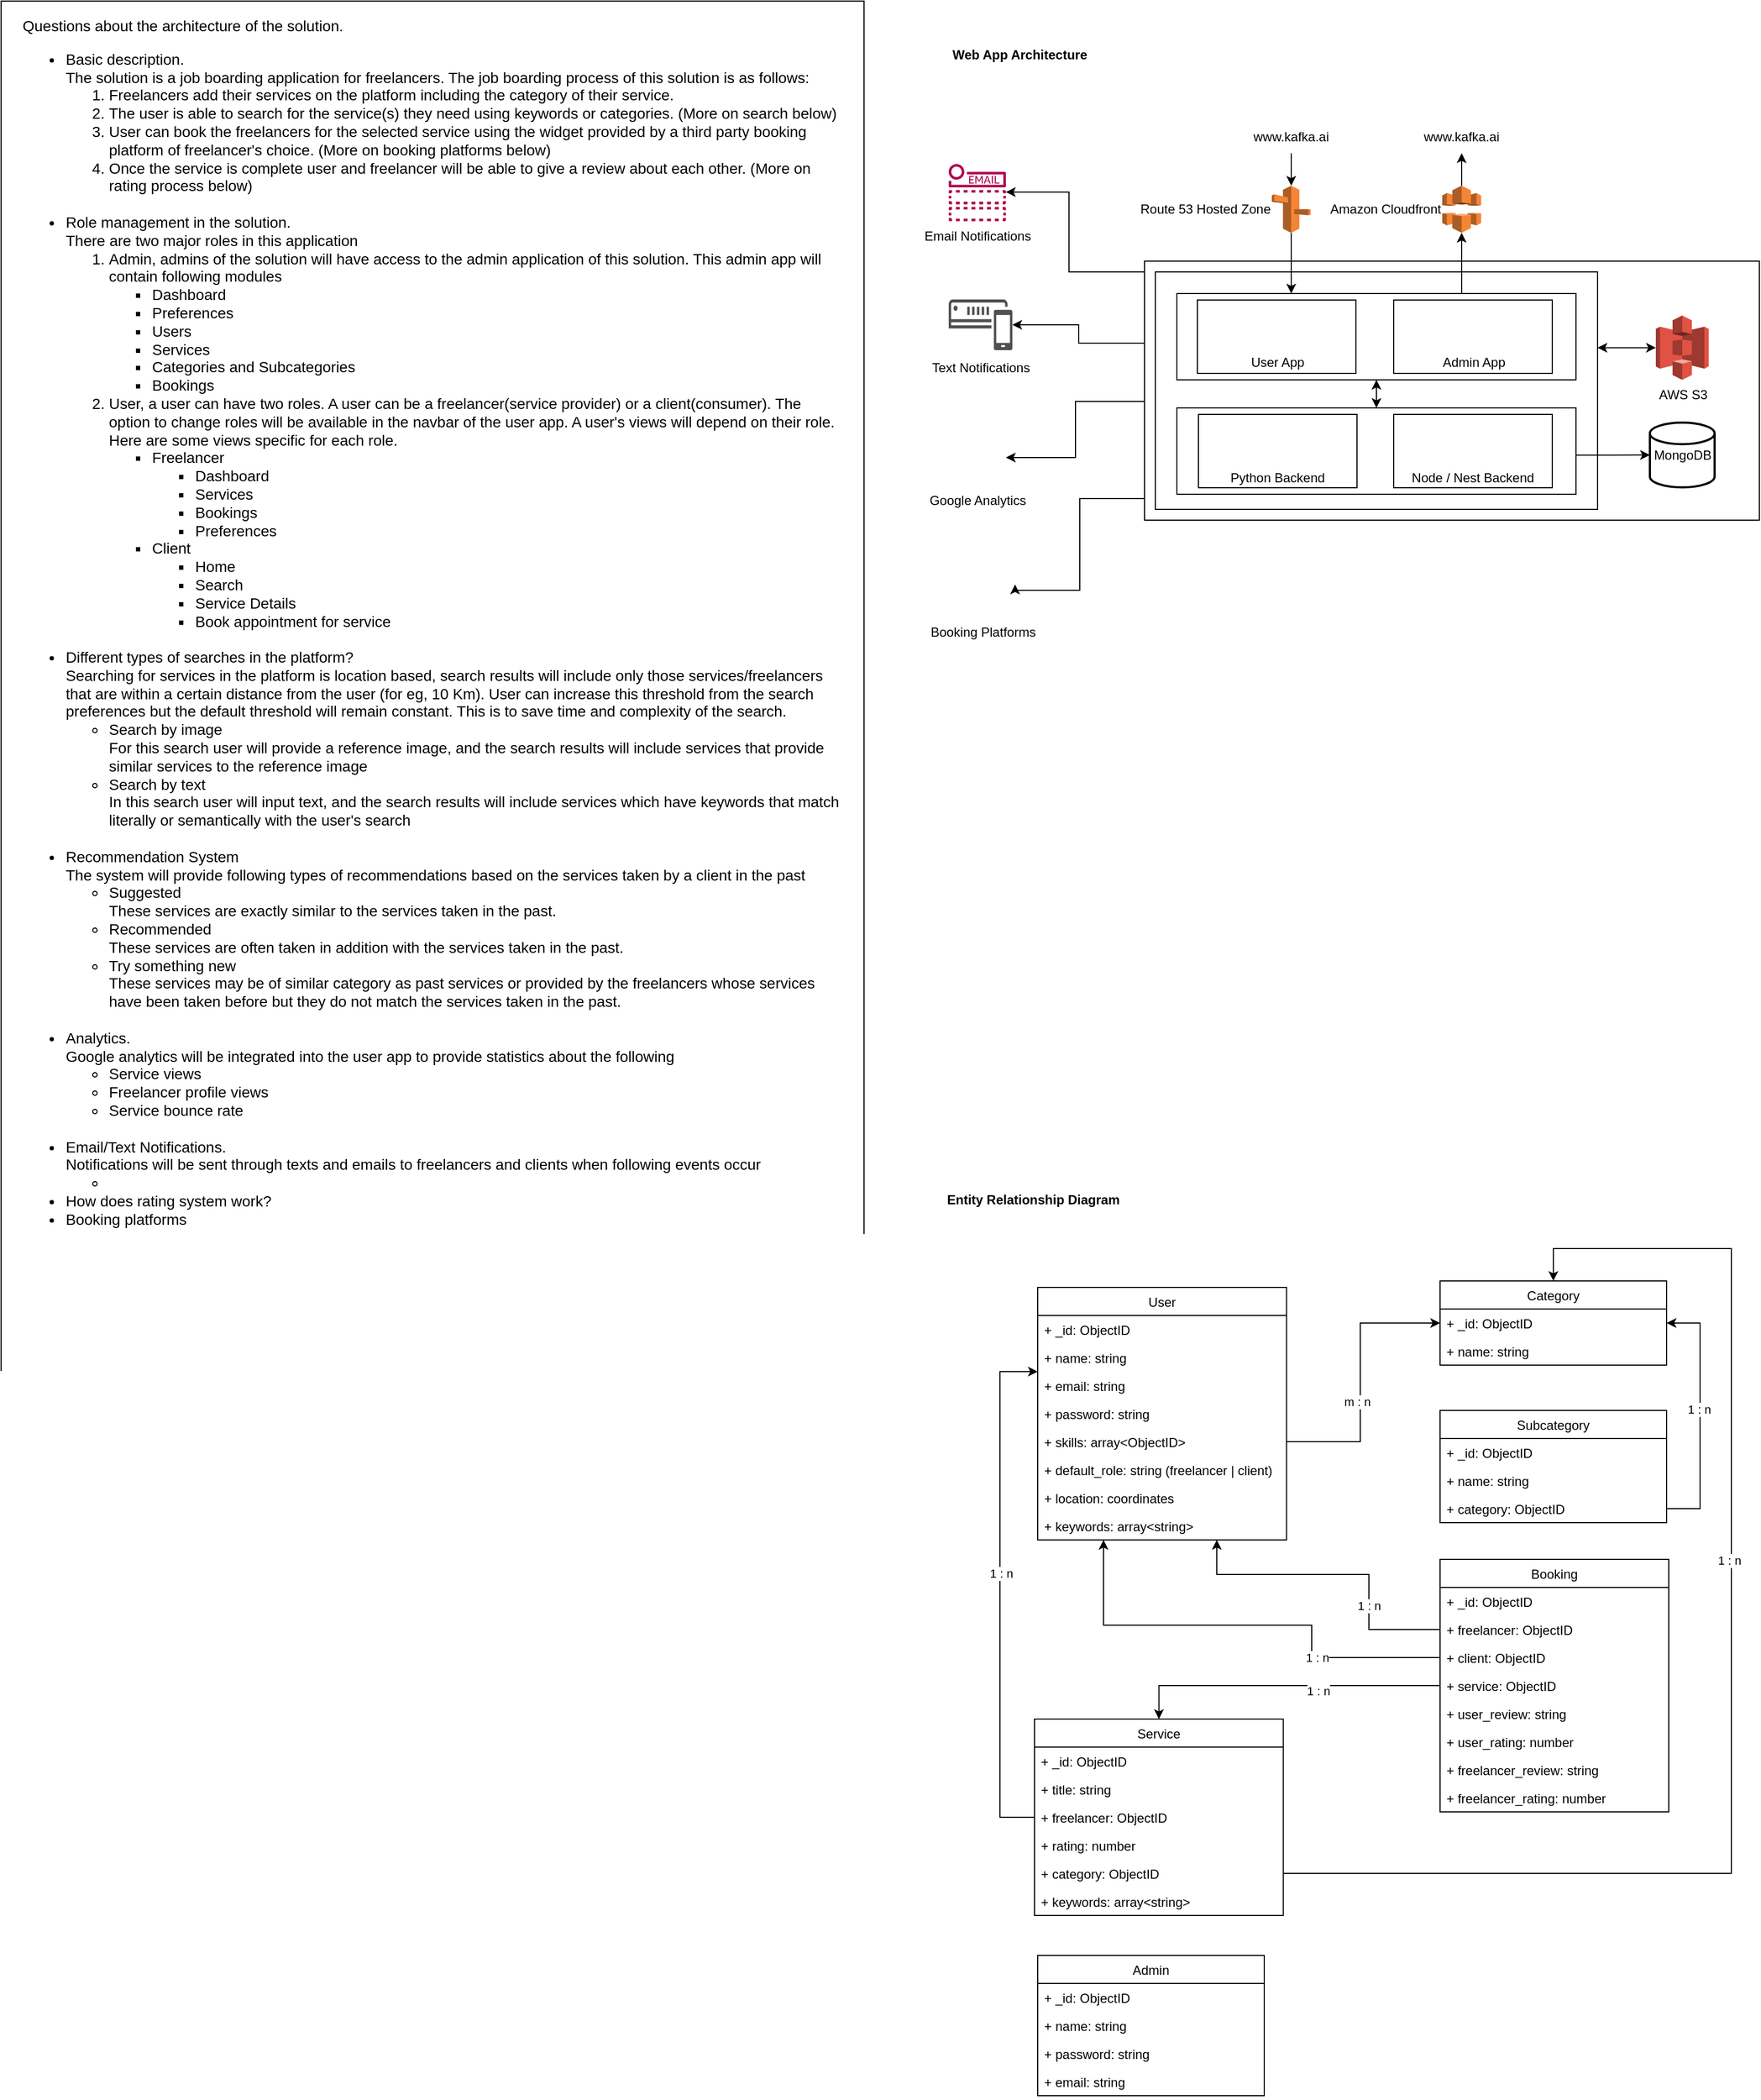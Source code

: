 <mxfile version="18.0.5" type="github">
  <diagram id="RMcL3n7hpZ8fIVGod4ny" name="Page-1">
    <mxGraphModel dx="2861" dy="971" grid="0" gridSize="10" guides="1" tooltips="1" connect="1" arrows="1" fold="1" page="1" pageScale="1" pageWidth="850" pageHeight="1100" math="0" shadow="0">
      <root>
        <mxCell id="0" />
        <mxCell id="1" parent="0" />
        <mxCell id="Oak1mWo9v-8OV0q6VtSm-3" value="" style="rounded=0;whiteSpace=wrap;html=1;fillColor=none;" parent="1" vertex="1">
          <mxGeometry x="235" y="270" width="570" height="240" as="geometry" />
        </mxCell>
        <mxCell id="Oak1mWo9v-8OV0q6VtSm-4" value="" style="rounded=0;whiteSpace=wrap;html=1;fillColor=none;" parent="1" vertex="1">
          <mxGeometry x="245" y="280" width="410" height="220" as="geometry" />
        </mxCell>
        <mxCell id="UXOGcqwC0pb2AC3sruDp-33" value="" style="rounded=0;whiteSpace=wrap;html=1;fillColor=none;" vertex="1" parent="1">
          <mxGeometry x="265" y="406" width="370" height="80" as="geometry" />
        </mxCell>
        <mxCell id="Oak1mWo9v-8OV0q6VtSm-10" value="User" style="swimlane;fontStyle=0;childLayout=stackLayout;horizontal=1;startSize=26;fillColor=none;horizontalStack=0;resizeParent=1;resizeParentMax=0;resizeLast=0;collapsible=1;marginBottom=0;" parent="1" vertex="1">
          <mxGeometry x="136" y="1221" width="230.67" height="234" as="geometry" />
        </mxCell>
        <mxCell id="Oak1mWo9v-8OV0q6VtSm-11" value="+ _id: ObjectID" style="text;strokeColor=none;fillColor=none;align=left;verticalAlign=top;spacingLeft=4;spacingRight=4;overflow=hidden;rotatable=0;points=[[0,0.5],[1,0.5]];portConstraint=eastwest;" parent="Oak1mWo9v-8OV0q6VtSm-10" vertex="1">
          <mxGeometry y="26" width="230.67" height="26" as="geometry" />
        </mxCell>
        <mxCell id="Oak1mWo9v-8OV0q6VtSm-12" value="+ name: string" style="text;strokeColor=none;fillColor=none;align=left;verticalAlign=top;spacingLeft=4;spacingRight=4;overflow=hidden;rotatable=0;points=[[0,0.5],[1,0.5]];portConstraint=eastwest;" parent="Oak1mWo9v-8OV0q6VtSm-10" vertex="1">
          <mxGeometry y="52" width="230.67" height="26" as="geometry" />
        </mxCell>
        <mxCell id="Oak1mWo9v-8OV0q6VtSm-13" value="+ email: string" style="text;strokeColor=none;fillColor=none;align=left;verticalAlign=top;spacingLeft=4;spacingRight=4;overflow=hidden;rotatable=0;points=[[0,0.5],[1,0.5]];portConstraint=eastwest;" parent="Oak1mWo9v-8OV0q6VtSm-10" vertex="1">
          <mxGeometry y="78" width="230.67" height="26" as="geometry" />
        </mxCell>
        <mxCell id="Oak1mWo9v-8OV0q6VtSm-14" value="+ password: string" style="text;strokeColor=none;fillColor=none;align=left;verticalAlign=top;spacingLeft=4;spacingRight=4;overflow=hidden;rotatable=0;points=[[0,0.5],[1,0.5]];portConstraint=eastwest;" parent="Oak1mWo9v-8OV0q6VtSm-10" vertex="1">
          <mxGeometry y="104" width="230.67" height="26" as="geometry" />
        </mxCell>
        <mxCell id="Oak1mWo9v-8OV0q6VtSm-113" value="+ skills: array&lt;ObjectID&gt;" style="text;strokeColor=none;fillColor=none;align=left;verticalAlign=top;spacingLeft=4;spacingRight=4;overflow=hidden;rotatable=0;points=[[0,0.5],[1,0.5]];portConstraint=eastwest;" parent="Oak1mWo9v-8OV0q6VtSm-10" vertex="1">
          <mxGeometry y="130" width="230.67" height="26" as="geometry" />
        </mxCell>
        <mxCell id="Oak1mWo9v-8OV0q6VtSm-16" value="+ default_role: string (freelancer | client)" style="text;strokeColor=none;fillColor=none;align=left;verticalAlign=top;spacingLeft=4;spacingRight=4;overflow=hidden;rotatable=0;points=[[0,0.5],[1,0.5]];portConstraint=eastwest;" parent="Oak1mWo9v-8OV0q6VtSm-10" vertex="1">
          <mxGeometry y="156" width="230.67" height="26" as="geometry" />
        </mxCell>
        <mxCell id="UXOGcqwC0pb2AC3sruDp-13" value="+ location: coordinates" style="text;strokeColor=none;fillColor=none;align=left;verticalAlign=top;spacingLeft=4;spacingRight=4;overflow=hidden;rotatable=0;points=[[0,0.5],[1,0.5]];portConstraint=eastwest;" vertex="1" parent="Oak1mWo9v-8OV0q6VtSm-10">
          <mxGeometry y="182" width="230.67" height="26" as="geometry" />
        </mxCell>
        <mxCell id="UXOGcqwC0pb2AC3sruDp-22" value="+ keywords: array&lt;string&gt;" style="text;strokeColor=none;fillColor=none;align=left;verticalAlign=top;spacingLeft=4;spacingRight=4;overflow=hidden;rotatable=0;points=[[0,0.5],[1,0.5]];portConstraint=eastwest;" vertex="1" parent="Oak1mWo9v-8OV0q6VtSm-10">
          <mxGeometry y="208" width="230.67" height="26" as="geometry" />
        </mxCell>
        <mxCell id="Oak1mWo9v-8OV0q6VtSm-19" value="Admin" style="swimlane;fontStyle=0;childLayout=stackLayout;horizontal=1;startSize=26;fillColor=none;horizontalStack=0;resizeParent=1;resizeParentMax=0;resizeLast=0;collapsible=1;marginBottom=0;" parent="1" vertex="1">
          <mxGeometry x="136" y="1840" width="210" height="130" as="geometry" />
        </mxCell>
        <mxCell id="Oak1mWo9v-8OV0q6VtSm-20" value="+ _id: ObjectID" style="text;strokeColor=none;fillColor=none;align=left;verticalAlign=top;spacingLeft=4;spacingRight=4;overflow=hidden;rotatable=0;points=[[0,0.5],[1,0.5]];portConstraint=eastwest;" parent="Oak1mWo9v-8OV0q6VtSm-19" vertex="1">
          <mxGeometry y="26" width="210" height="26" as="geometry" />
        </mxCell>
        <mxCell id="Oak1mWo9v-8OV0q6VtSm-21" value="+ name: string" style="text;strokeColor=none;fillColor=none;align=left;verticalAlign=top;spacingLeft=4;spacingRight=4;overflow=hidden;rotatable=0;points=[[0,0.5],[1,0.5]];portConstraint=eastwest;" parent="Oak1mWo9v-8OV0q6VtSm-19" vertex="1">
          <mxGeometry y="52" width="210" height="26" as="geometry" />
        </mxCell>
        <mxCell id="Oak1mWo9v-8OV0q6VtSm-23" value="+ password: string" style="text;strokeColor=none;fillColor=none;align=left;verticalAlign=top;spacingLeft=4;spacingRight=4;overflow=hidden;rotatable=0;points=[[0,0.5],[1,0.5]];portConstraint=eastwest;" parent="Oak1mWo9v-8OV0q6VtSm-19" vertex="1">
          <mxGeometry y="78" width="210" height="26" as="geometry" />
        </mxCell>
        <mxCell id="Oak1mWo9v-8OV0q6VtSm-22" value="+ email: string" style="text;strokeColor=none;fillColor=none;align=left;verticalAlign=top;spacingLeft=4;spacingRight=4;overflow=hidden;rotatable=0;points=[[0,0.5],[1,0.5]];portConstraint=eastwest;" parent="Oak1mWo9v-8OV0q6VtSm-19" vertex="1">
          <mxGeometry y="104" width="210" height="26" as="geometry" />
        </mxCell>
        <mxCell id="Oak1mWo9v-8OV0q6VtSm-53" value="&lt;b&gt;Entity Relationship Diagram&lt;/b&gt;" style="text;html=1;strokeColor=none;fillColor=none;align=left;verticalAlign=middle;whiteSpace=wrap;rounded=0;" parent="1" vertex="1">
          <mxGeometry x="50" y="1125" width="240" height="30" as="geometry" />
        </mxCell>
        <mxCell id="Oak1mWo9v-8OV0q6VtSm-80" value="Service" style="swimlane;fontStyle=0;childLayout=stackLayout;horizontal=1;startSize=26;fillColor=none;horizontalStack=0;resizeParent=1;resizeParentMax=0;resizeLast=0;collapsible=1;marginBottom=0;" parent="1" vertex="1">
          <mxGeometry x="133" y="1621" width="230.67" height="182" as="geometry" />
        </mxCell>
        <mxCell id="Oak1mWo9v-8OV0q6VtSm-81" value="+ _id: ObjectID" style="text;strokeColor=none;fillColor=none;align=left;verticalAlign=top;spacingLeft=4;spacingRight=4;overflow=hidden;rotatable=0;points=[[0,0.5],[1,0.5]];portConstraint=eastwest;" parent="Oak1mWo9v-8OV0q6VtSm-80" vertex="1">
          <mxGeometry y="26" width="230.67" height="26" as="geometry" />
        </mxCell>
        <mxCell id="Oak1mWo9v-8OV0q6VtSm-82" value="+ title: string" style="text;strokeColor=none;fillColor=none;align=left;verticalAlign=top;spacingLeft=4;spacingRight=4;overflow=hidden;rotatable=0;points=[[0,0.5],[1,0.5]];portConstraint=eastwest;" parent="Oak1mWo9v-8OV0q6VtSm-80" vertex="1">
          <mxGeometry y="52" width="230.67" height="26" as="geometry" />
        </mxCell>
        <mxCell id="Oak1mWo9v-8OV0q6VtSm-83" value="+ freelancer: ObjectID" style="text;strokeColor=none;fillColor=none;align=left;verticalAlign=top;spacingLeft=4;spacingRight=4;overflow=hidden;rotatable=0;points=[[0,0.5],[1,0.5]];portConstraint=eastwest;" parent="Oak1mWo9v-8OV0q6VtSm-80" vertex="1">
          <mxGeometry y="78" width="230.67" height="26" as="geometry" />
        </mxCell>
        <mxCell id="Oak1mWo9v-8OV0q6VtSm-86" value="+ rating: number" style="text;strokeColor=none;fillColor=none;align=left;verticalAlign=top;spacingLeft=4;spacingRight=4;overflow=hidden;rotatable=0;points=[[0,0.5],[1,0.5]];portConstraint=eastwest;" parent="Oak1mWo9v-8OV0q6VtSm-80" vertex="1">
          <mxGeometry y="104" width="230.67" height="26" as="geometry" />
        </mxCell>
        <mxCell id="UXOGcqwC0pb2AC3sruDp-5" value="+ category: ObjectID" style="text;strokeColor=none;fillColor=none;align=left;verticalAlign=top;spacingLeft=4;spacingRight=4;overflow=hidden;rotatable=0;points=[[0,0.5],[1,0.5]];portConstraint=eastwest;" vertex="1" parent="Oak1mWo9v-8OV0q6VtSm-80">
          <mxGeometry y="130" width="230.67" height="26" as="geometry" />
        </mxCell>
        <mxCell id="UXOGcqwC0pb2AC3sruDp-24" value="+ keywords: array&lt;string&gt;" style="text;strokeColor=none;fillColor=none;align=left;verticalAlign=top;spacingLeft=4;spacingRight=4;overflow=hidden;rotatable=0;points=[[0,0.5],[1,0.5]];portConstraint=eastwest;" vertex="1" parent="Oak1mWo9v-8OV0q6VtSm-80">
          <mxGeometry y="156" width="230.67" height="26" as="geometry" />
        </mxCell>
        <mxCell id="Oak1mWo9v-8OV0q6VtSm-94" value="Booking" style="swimlane;fontStyle=0;childLayout=stackLayout;horizontal=1;startSize=26;fillColor=none;horizontalStack=0;resizeParent=1;resizeParentMax=0;resizeLast=0;collapsible=1;marginBottom=0;" parent="1" vertex="1">
          <mxGeometry x="509" y="1473" width="212" height="234" as="geometry" />
        </mxCell>
        <mxCell id="Oak1mWo9v-8OV0q6VtSm-95" value="+ _id: ObjectID" style="text;strokeColor=none;fillColor=none;align=left;verticalAlign=top;spacingLeft=4;spacingRight=4;overflow=hidden;rotatable=0;points=[[0,0.5],[1,0.5]];portConstraint=eastwest;" parent="Oak1mWo9v-8OV0q6VtSm-94" vertex="1">
          <mxGeometry y="26" width="212" height="26" as="geometry" />
        </mxCell>
        <mxCell id="Oak1mWo9v-8OV0q6VtSm-97" value="+ freelancer: ObjectID" style="text;strokeColor=none;fillColor=none;align=left;verticalAlign=top;spacingLeft=4;spacingRight=4;overflow=hidden;rotatable=0;points=[[0,0.5],[1,0.5]];portConstraint=eastwest;" parent="Oak1mWo9v-8OV0q6VtSm-94" vertex="1">
          <mxGeometry y="52" width="212" height="26" as="geometry" />
        </mxCell>
        <mxCell id="Oak1mWo9v-8OV0q6VtSm-98" value="+ client: ObjectID" style="text;strokeColor=none;fillColor=none;align=left;verticalAlign=top;spacingLeft=4;spacingRight=4;overflow=hidden;rotatable=0;points=[[0,0.5],[1,0.5]];portConstraint=eastwest;" parent="Oak1mWo9v-8OV0q6VtSm-94" vertex="1">
          <mxGeometry y="78" width="212" height="26" as="geometry" />
        </mxCell>
        <mxCell id="Oak1mWo9v-8OV0q6VtSm-99" value="+ service: ObjectID" style="text;strokeColor=none;fillColor=none;align=left;verticalAlign=top;spacingLeft=4;spacingRight=4;overflow=hidden;rotatable=0;points=[[0,0.5],[1,0.5]];portConstraint=eastwest;" parent="Oak1mWo9v-8OV0q6VtSm-94" vertex="1">
          <mxGeometry y="104" width="212" height="26" as="geometry" />
        </mxCell>
        <mxCell id="UXOGcqwC0pb2AC3sruDp-2" value="+ user_review: string" style="text;strokeColor=none;fillColor=none;align=left;verticalAlign=top;spacingLeft=4;spacingRight=4;overflow=hidden;rotatable=0;points=[[0,0.5],[1,0.5]];portConstraint=eastwest;" vertex="1" parent="Oak1mWo9v-8OV0q6VtSm-94">
          <mxGeometry y="130" width="212" height="26" as="geometry" />
        </mxCell>
        <mxCell id="UXOGcqwC0pb2AC3sruDp-4" value="+ user_rating: number" style="text;strokeColor=none;fillColor=none;align=left;verticalAlign=top;spacingLeft=4;spacingRight=4;overflow=hidden;rotatable=0;points=[[0,0.5],[1,0.5]];portConstraint=eastwest;" vertex="1" parent="Oak1mWo9v-8OV0q6VtSm-94">
          <mxGeometry y="156" width="212" height="26" as="geometry" />
        </mxCell>
        <mxCell id="UXOGcqwC0pb2AC3sruDp-9" value="+ freelancer_review: string" style="text;strokeColor=none;fillColor=none;align=left;verticalAlign=top;spacingLeft=4;spacingRight=4;overflow=hidden;rotatable=0;points=[[0,0.5],[1,0.5]];portConstraint=eastwest;" vertex="1" parent="Oak1mWo9v-8OV0q6VtSm-94">
          <mxGeometry y="182" width="212" height="26" as="geometry" />
        </mxCell>
        <mxCell id="UXOGcqwC0pb2AC3sruDp-8" value="+ freelancer_rating: number" style="text;strokeColor=none;fillColor=none;align=left;verticalAlign=top;spacingLeft=4;spacingRight=4;overflow=hidden;rotatable=0;points=[[0,0.5],[1,0.5]];portConstraint=eastwest;" vertex="1" parent="Oak1mWo9v-8OV0q6VtSm-94">
          <mxGeometry y="208" width="212" height="26" as="geometry" />
        </mxCell>
        <mxCell id="Oak1mWo9v-8OV0q6VtSm-100" style="edgeStyle=orthogonalEdgeStyle;rounded=0;orthogonalLoop=1;jettySize=auto;html=1;" parent="1" source="Oak1mWo9v-8OV0q6VtSm-97" target="Oak1mWo9v-8OV0q6VtSm-10" edge="1">
          <mxGeometry relative="1" as="geometry">
            <Array as="points">
              <mxPoint x="443" y="1538" />
              <mxPoint x="443" y="1487" />
              <mxPoint x="302" y="1487" />
            </Array>
          </mxGeometry>
        </mxCell>
        <mxCell id="Oak1mWo9v-8OV0q6VtSm-124" value="1 : n" style="edgeLabel;html=1;align=center;verticalAlign=middle;resizable=0;points=[];" parent="Oak1mWo9v-8OV0q6VtSm-100" vertex="1" connectable="0">
          <mxGeometry x="-0.395" relative="1" as="geometry">
            <mxPoint y="-1" as="offset" />
          </mxGeometry>
        </mxCell>
        <mxCell id="Oak1mWo9v-8OV0q6VtSm-101" style="edgeStyle=orthogonalEdgeStyle;rounded=0;orthogonalLoop=1;jettySize=auto;html=1;" parent="1" source="Oak1mWo9v-8OV0q6VtSm-98" target="Oak1mWo9v-8OV0q6VtSm-10" edge="1">
          <mxGeometry relative="1" as="geometry">
            <Array as="points">
              <mxPoint x="390" y="1564" />
              <mxPoint x="390" y="1534" />
              <mxPoint x="197" y="1534" />
            </Array>
          </mxGeometry>
        </mxCell>
        <mxCell id="Oak1mWo9v-8OV0q6VtSm-123" value="1 : n" style="edgeLabel;html=1;align=center;verticalAlign=middle;resizable=0;points=[];" parent="Oak1mWo9v-8OV0q6VtSm-101" vertex="1" connectable="0">
          <mxGeometry x="-0.434" y="-5" relative="1" as="geometry">
            <mxPoint as="offset" />
          </mxGeometry>
        </mxCell>
        <mxCell id="Oak1mWo9v-8OV0q6VtSm-102" style="edgeStyle=orthogonalEdgeStyle;rounded=0;orthogonalLoop=1;jettySize=auto;html=1;" parent="1" source="Oak1mWo9v-8OV0q6VtSm-99" target="Oak1mWo9v-8OV0q6VtSm-80" edge="1">
          <mxGeometry relative="1" as="geometry" />
        </mxCell>
        <mxCell id="Oak1mWo9v-8OV0q6VtSm-122" value="1 : n" style="edgeLabel;html=1;align=center;verticalAlign=middle;resizable=0;points=[];" parent="Oak1mWo9v-8OV0q6VtSm-102" vertex="1" connectable="0">
          <mxGeometry x="-0.224" y="5" relative="1" as="geometry">
            <mxPoint as="offset" />
          </mxGeometry>
        </mxCell>
        <mxCell id="Oak1mWo9v-8OV0q6VtSm-103" style="edgeStyle=orthogonalEdgeStyle;rounded=0;orthogonalLoop=1;jettySize=auto;html=1;" parent="1" source="Oak1mWo9v-8OV0q6VtSm-83" target="Oak1mWo9v-8OV0q6VtSm-10" edge="1">
          <mxGeometry relative="1" as="geometry">
            <Array as="points">
              <mxPoint x="101" y="1712" />
              <mxPoint x="101" y="1299" />
            </Array>
          </mxGeometry>
        </mxCell>
        <mxCell id="Oak1mWo9v-8OV0q6VtSm-120" value="1 : n" style="edgeLabel;html=1;align=center;verticalAlign=middle;resizable=0;points=[];" parent="Oak1mWo9v-8OV0q6VtSm-103" vertex="1" connectable="0">
          <mxGeometry x="0.077" y="-1" relative="1" as="geometry">
            <mxPoint as="offset" />
          </mxGeometry>
        </mxCell>
        <mxCell id="Oak1mWo9v-8OV0q6VtSm-107" value="Category" style="swimlane;fontStyle=0;childLayout=stackLayout;horizontal=1;startSize=26;fillColor=none;horizontalStack=0;resizeParent=1;resizeParentMax=0;resizeLast=0;collapsible=1;marginBottom=0;" parent="1" vertex="1">
          <mxGeometry x="509" y="1215" width="210" height="78" as="geometry" />
        </mxCell>
        <mxCell id="Oak1mWo9v-8OV0q6VtSm-108" value="+ _id: ObjectID" style="text;strokeColor=none;fillColor=none;align=left;verticalAlign=top;spacingLeft=4;spacingRight=4;overflow=hidden;rotatable=0;points=[[0,0.5],[1,0.5]];portConstraint=eastwest;" parent="Oak1mWo9v-8OV0q6VtSm-107" vertex="1">
          <mxGeometry y="26" width="210" height="26" as="geometry" />
        </mxCell>
        <mxCell id="Oak1mWo9v-8OV0q6VtSm-109" value="+ name: string" style="text;strokeColor=none;fillColor=none;align=left;verticalAlign=top;spacingLeft=4;spacingRight=4;overflow=hidden;rotatable=0;points=[[0,0.5],[1,0.5]];portConstraint=eastwest;" parent="Oak1mWo9v-8OV0q6VtSm-107" vertex="1">
          <mxGeometry y="52" width="210" height="26" as="geometry" />
        </mxCell>
        <mxCell id="Oak1mWo9v-8OV0q6VtSm-114" style="edgeStyle=orthogonalEdgeStyle;rounded=0;orthogonalLoop=1;jettySize=auto;html=1;" parent="1" source="Oak1mWo9v-8OV0q6VtSm-113" target="Oak1mWo9v-8OV0q6VtSm-107" edge="1">
          <mxGeometry relative="1" as="geometry">
            <Array as="points">
              <mxPoint x="435" y="1364" />
              <mxPoint x="435" y="1254" />
            </Array>
          </mxGeometry>
        </mxCell>
        <mxCell id="Oak1mWo9v-8OV0q6VtSm-115" value="m : n" style="edgeLabel;html=1;align=center;verticalAlign=middle;resizable=0;points=[];" parent="Oak1mWo9v-8OV0q6VtSm-114" vertex="1" connectable="0">
          <mxGeometry x="-0.161" y="2" relative="1" as="geometry">
            <mxPoint x="-1" as="offset" />
          </mxGeometry>
        </mxCell>
        <mxCell id="Oak1mWo9v-8OV0q6VtSm-116" value="Subcategory" style="swimlane;fontStyle=0;childLayout=stackLayout;horizontal=1;startSize=26;fillColor=none;horizontalStack=0;resizeParent=1;resizeParentMax=0;resizeLast=0;collapsible=1;marginBottom=0;" parent="1" vertex="1">
          <mxGeometry x="509" y="1335" width="210" height="104" as="geometry" />
        </mxCell>
        <mxCell id="Oak1mWo9v-8OV0q6VtSm-117" value="+ _id: ObjectID" style="text;strokeColor=none;fillColor=none;align=left;verticalAlign=top;spacingLeft=4;spacingRight=4;overflow=hidden;rotatable=0;points=[[0,0.5],[1,0.5]];portConstraint=eastwest;" parent="Oak1mWo9v-8OV0q6VtSm-116" vertex="1">
          <mxGeometry y="26" width="210" height="26" as="geometry" />
        </mxCell>
        <mxCell id="Oak1mWo9v-8OV0q6VtSm-118" value="+ name: string" style="text;strokeColor=none;fillColor=none;align=left;verticalAlign=top;spacingLeft=4;spacingRight=4;overflow=hidden;rotatable=0;points=[[0,0.5],[1,0.5]];portConstraint=eastwest;" parent="Oak1mWo9v-8OV0q6VtSm-116" vertex="1">
          <mxGeometry y="52" width="210" height="26" as="geometry" />
        </mxCell>
        <mxCell id="Oak1mWo9v-8OV0q6VtSm-127" value="+ category: ObjectID" style="text;strokeColor=none;fillColor=none;align=left;verticalAlign=top;spacingLeft=4;spacingRight=4;overflow=hidden;rotatable=0;points=[[0,0.5],[1,0.5]];portConstraint=eastwest;" parent="Oak1mWo9v-8OV0q6VtSm-116" vertex="1">
          <mxGeometry y="78" width="210" height="26" as="geometry" />
        </mxCell>
        <mxCell id="Oak1mWo9v-8OV0q6VtSm-128" style="edgeStyle=orthogonalEdgeStyle;rounded=0;orthogonalLoop=1;jettySize=auto;html=1;" parent="1" source="Oak1mWo9v-8OV0q6VtSm-127" target="Oak1mWo9v-8OV0q6VtSm-107" edge="1">
          <mxGeometry relative="1" as="geometry">
            <Array as="points">
              <mxPoint x="750" y="1426" />
              <mxPoint x="750" y="1254" />
            </Array>
          </mxGeometry>
        </mxCell>
        <mxCell id="Oak1mWo9v-8OV0q6VtSm-129" value="1 : n" style="edgeLabel;html=1;align=center;verticalAlign=middle;resizable=0;points=[];" parent="Oak1mWo9v-8OV0q6VtSm-128" vertex="1" connectable="0">
          <mxGeometry x="0.063" y="1" relative="1" as="geometry">
            <mxPoint y="1" as="offset" />
          </mxGeometry>
        </mxCell>
        <mxCell id="Oak1mWo9v-8OV0q6VtSm-130" style="edgeStyle=orthogonalEdgeStyle;rounded=0;orthogonalLoop=1;jettySize=auto;html=1;exitX=0.5;exitY=1;exitDx=0;exitDy=0;" parent="1" source="Oak1mWo9v-8OV0q6VtSm-53" target="Oak1mWo9v-8OV0q6VtSm-53" edge="1">
          <mxGeometry relative="1" as="geometry" />
        </mxCell>
        <mxCell id="UXOGcqwC0pb2AC3sruDp-1" value="&lt;div style=&quot;font-size: 14px;&quot;&gt;Questions about the architecture of the solution.&lt;/div&gt;&lt;ul style=&quot;&quot;&gt;&lt;li style=&quot;font-size: 14px;&quot;&gt;Basic description.&lt;br style=&quot;font-size: 14px;&quot;&gt;The solution is a job boarding application for freelancers. The job boarding process of this solution is as follows:&lt;/li&gt;&lt;ol style=&quot;font-size: 14px;&quot;&gt;&lt;li style=&quot;font-size: 14px;&quot;&gt;Freelancers add their services on the platform including the category of their service.&lt;/li&gt;&lt;li style=&quot;font-size: 14px;&quot;&gt;The user is able to search for the service(s) they need using keywords or categories. (More on search below)&lt;/li&gt;&lt;li style=&quot;font-size: 14px;&quot;&gt;User can book the freelancers for the selected service using the widget provided by a third party booking platform of freelancer&#39;s choice. (More on booking platforms below)&lt;/li&gt;&lt;li style=&quot;font-size: 14px;&quot;&gt;Once the service is complete user and freelancer will be able to give a review about each other. (More on rating process below)&lt;br&gt;&lt;br&gt;&lt;/li&gt;&lt;/ol&gt;&lt;li style=&quot;font-size: 14px;&quot;&gt;Role management in the solution.&lt;br&gt;There are two major roles in this application&lt;/li&gt;&lt;ol style=&quot;&quot;&gt;&lt;li style=&quot;font-size: 14px;&quot;&gt;Admin, admins of the solution will have access to the admin application of this solution. This admin app will contain following modules&lt;/li&gt;&lt;ul&gt;&lt;li style=&quot;&quot;&gt;Dashboard&lt;/li&gt;&lt;li style=&quot;&quot;&gt;Preferences&lt;/li&gt;&lt;li style=&quot;&quot;&gt;Users&lt;/li&gt;&lt;li style=&quot;&quot;&gt;Services&lt;/li&gt;&lt;li style=&quot;&quot;&gt;Categories and Subcategories&lt;/li&gt;&lt;li style=&quot;&quot;&gt;Bookings&lt;/li&gt;&lt;/ul&gt;&lt;li style=&quot;font-size: 14px;&quot;&gt;User, a user can have two roles. A user can be a freelancer(service provider) or a client(consumer). The option to change roles will be available in the navbar of the user app. A user&#39;s views will depend on their role. Here are some views specific for each role.&lt;/li&gt;&lt;ul&gt;&lt;li&gt;&lt;span style=&quot;background-color: initial;&quot;&gt;Freelancer&lt;/span&gt;&lt;/li&gt;&lt;ul&gt;&lt;li&gt;&lt;span style=&quot;background-color: initial;&quot;&gt;Dashboard&lt;/span&gt;&lt;/li&gt;&lt;li&gt;&lt;span style=&quot;background-color: initial;&quot;&gt;Services&lt;/span&gt;&lt;/li&gt;&lt;li&gt;&lt;span style=&quot;background-color: initial;&quot;&gt;Bookings&lt;/span&gt;&lt;/li&gt;&lt;li&gt;&lt;span style=&quot;background-color: initial;&quot;&gt;Preferences&lt;/span&gt;&lt;/li&gt;&lt;/ul&gt;&lt;li&gt;&lt;span style=&quot;background-color: initial;&quot;&gt;Client&lt;/span&gt;&lt;/li&gt;&lt;ul&gt;&lt;li&gt;&lt;span style=&quot;background-color: initial;&quot;&gt;Home&lt;/span&gt;&lt;/li&gt;&lt;li&gt;&lt;span style=&quot;background-color: initial;&quot;&gt;Search&lt;/span&gt;&lt;/li&gt;&lt;li&gt;&lt;span style=&quot;background-color: initial;&quot;&gt;Service Details&lt;/span&gt;&lt;/li&gt;&lt;li&gt;&lt;span style=&quot;background-color: initial;&quot;&gt;Book appointment for service&lt;br&gt;&lt;br&gt;&lt;/span&gt;&lt;/li&gt;&lt;/ul&gt;&lt;/ul&gt;&lt;/ol&gt;&lt;li style=&quot;font-size: 14px;&quot;&gt;Different types of searches in the platform?&lt;br&gt;Searching for services in the platform is location based, search results will include only those services/freelancers that are within a certain distance from the user (for eg, 10 Km). User can increase this threshold from the search preferences but the default threshold will remain constant. This is to save time and complexity of the search.&lt;/li&gt;&lt;ul&gt;&lt;li style=&quot;font-size: 14px;&quot;&gt;Search by image&lt;br&gt;For this search user will provide a reference image, and the search results will include services that provide similar services to the reference image&amp;nbsp;&lt;/li&gt;&lt;li style=&quot;font-size: 14px;&quot;&gt;Search by text&lt;br&gt;In this search user will input text, and the search results will include services which have keywords that match literally or semantically with the user&#39;s search&lt;br&gt;&lt;br&gt;&lt;/li&gt;&lt;/ul&gt;&lt;li style=&quot;font-size: 14px;&quot;&gt;Recommendation System&lt;br&gt;The system will provide following types of recommendations based on the services taken by a client in the past&lt;/li&gt;&lt;ul&gt;&lt;li style=&quot;font-size: 14px;&quot;&gt;Suggested&lt;br&gt;These services are exactly similar to the services taken in the past.&lt;/li&gt;&lt;li style=&quot;font-size: 14px;&quot;&gt;Recommended&lt;br&gt;These services are often taken in addition with the services taken in the past.&amp;nbsp;&lt;/li&gt;&lt;li style=&quot;font-size: 14px;&quot;&gt;Try something new&lt;br&gt;These services may be of similar category as past services or provided by the freelancers whose services have been taken before but they do not match the services taken in the past.&lt;br&gt;&lt;br&gt;&lt;/li&gt;&lt;/ul&gt;&lt;li style=&quot;font-size: 14px;&quot;&gt;Analytics.&lt;br&gt;Google analytics will be integrated into the user app to provide statistics about the following&lt;/li&gt;&lt;ul&gt;&lt;li style=&quot;font-size: 14px;&quot;&gt;Service views&lt;/li&gt;&lt;li style=&quot;font-size: 14px;&quot;&gt;Freelancer profile views&lt;/li&gt;&lt;li style=&quot;font-size: 14px;&quot;&gt;Service bounce rate&lt;br&gt;&lt;br&gt;&lt;/li&gt;&lt;/ul&gt;&lt;li style=&quot;font-size: 14px;&quot;&gt;Email/Text Notifications.&lt;br&gt;Notifications will be sent through texts and emails to freelancers and clients when following events occur&lt;/li&gt;&lt;ul&gt;&lt;li style=&quot;font-size: 14px;&quot;&gt;&lt;br&gt;&lt;/li&gt;&lt;/ul&gt;&lt;li style=&quot;font-size: 14px;&quot;&gt;How does rating system work?&lt;/li&gt;&lt;li style=&quot;font-size: 14px;&quot;&gt;Booking platforms&lt;/li&gt;&lt;/ul&gt;" style="rounded=0;whiteSpace=wrap;html=1;align=left;verticalAlign=top;spacing=10;spacingLeft=10;spacingRight=10;fontSize=14;" vertex="1" parent="1">
          <mxGeometry x="-825" y="29" width="800" height="1310" as="geometry" />
        </mxCell>
        <mxCell id="UXOGcqwC0pb2AC3sruDp-6" style="edgeStyle=orthogonalEdgeStyle;rounded=0;orthogonalLoop=1;jettySize=auto;html=1;" edge="1" parent="1" source="UXOGcqwC0pb2AC3sruDp-5" target="Oak1mWo9v-8OV0q6VtSm-107">
          <mxGeometry relative="1" as="geometry">
            <Array as="points">
              <mxPoint x="779" y="1764" />
              <mxPoint x="779" y="1185" />
              <mxPoint x="614" y="1185" />
            </Array>
          </mxGeometry>
        </mxCell>
        <mxCell id="UXOGcqwC0pb2AC3sruDp-7" value="1 : n" style="edgeLabel;html=1;align=center;verticalAlign=middle;resizable=0;points=[];" vertex="1" connectable="0" parent="UXOGcqwC0pb2AC3sruDp-6">
          <mxGeometry x="0.187" y="2" relative="1" as="geometry">
            <mxPoint as="offset" />
          </mxGeometry>
        </mxCell>
        <mxCell id="Oak1mWo9v-8OV0q6VtSm-54" value="&lt;b&gt;Web App Architecture&lt;/b&gt;" style="text;html=1;strokeColor=none;fillColor=none;align=left;verticalAlign=middle;whiteSpace=wrap;rounded=0;" parent="1" vertex="1">
          <mxGeometry x="55" y="64" width="240" height="30" as="geometry" />
        </mxCell>
        <mxCell id="Oak1mWo9v-8OV0q6VtSm-56" value="www.kafka.ai" style="text;html=1;strokeColor=none;fillColor=none;align=center;verticalAlign=middle;whiteSpace=wrap;rounded=0;" parent="1" vertex="1">
          <mxGeometry x="331" y="140" width="80" height="30" as="geometry" />
        </mxCell>
        <mxCell id="Oak1mWo9v-8OV0q6VtSm-57" value="www.kafka.ai" style="text;html=1;strokeColor=none;fillColor=none;align=center;verticalAlign=middle;whiteSpace=wrap;rounded=0;" parent="1" vertex="1">
          <mxGeometry x="489" y="140" width="80" height="30" as="geometry" />
        </mxCell>
        <mxCell id="Oak1mWo9v-8OV0q6VtSm-58" style="edgeStyle=orthogonalEdgeStyle;rounded=0;orthogonalLoop=1;jettySize=auto;html=1;" parent="1" source="Oak1mWo9v-8OV0q6VtSm-59" edge="1">
          <mxGeometry relative="1" as="geometry">
            <mxPoint x="371.026" y="300" as="targetPoint" />
            <Array as="points">
              <mxPoint x="371" y="290" />
              <mxPoint x="371" y="290" />
            </Array>
          </mxGeometry>
        </mxCell>
        <mxCell id="Oak1mWo9v-8OV0q6VtSm-59" value="Route 53 Hosted Zone" style="outlineConnect=0;dashed=0;verticalLabelPosition=middle;verticalAlign=middle;align=right;html=1;shape=mxgraph.aws3.route_53;fillColor=#F58536;gradientColor=none;aspect=fixed;labelPosition=left;" parent="1" vertex="1">
          <mxGeometry x="353" y="200.09" width="36" height="43.67" as="geometry" />
        </mxCell>
        <mxCell id="Oak1mWo9v-8OV0q6VtSm-55" style="edgeStyle=orthogonalEdgeStyle;rounded=0;orthogonalLoop=1;jettySize=auto;html=1;" parent="1" source="Oak1mWo9v-8OV0q6VtSm-56" target="Oak1mWo9v-8OV0q6VtSm-59" edge="1">
          <mxGeometry relative="1" as="geometry" />
        </mxCell>
        <mxCell id="Oak1mWo9v-8OV0q6VtSm-60" style="edgeStyle=orthogonalEdgeStyle;rounded=0;orthogonalLoop=1;jettySize=auto;html=1;" parent="1" source="Oak1mWo9v-8OV0q6VtSm-61" target="Oak1mWo9v-8OV0q6VtSm-57" edge="1">
          <mxGeometry relative="1" as="geometry" />
        </mxCell>
        <mxCell id="Oak1mWo9v-8OV0q6VtSm-61" value="Amazon Cloudfront" style="outlineConnect=0;dashed=0;verticalLabelPosition=middle;verticalAlign=middle;align=right;html=1;shape=mxgraph.aws3.cloudfront;fillColor=#F58536;gradientColor=none;aspect=fixed;labelPosition=left;" parent="1" vertex="1">
          <mxGeometry x="511" y="200" width="36" height="43.76" as="geometry" />
        </mxCell>
        <mxCell id="Oak1mWo9v-8OV0q6VtSm-62" style="edgeStyle=orthogonalEdgeStyle;rounded=0;orthogonalLoop=1;jettySize=auto;html=1;entryX=0.5;entryY=1;entryDx=0;entryDy=0;entryPerimeter=0;" parent="1" target="Oak1mWo9v-8OV0q6VtSm-61" edge="1">
          <mxGeometry relative="1" as="geometry">
            <mxPoint x="529.026" y="300" as="sourcePoint" />
            <Array as="points">
              <mxPoint x="529" y="290" />
              <mxPoint x="529" y="290" />
            </Array>
          </mxGeometry>
        </mxCell>
        <mxCell id="UXOGcqwC0pb2AC3sruDp-40" style="edgeStyle=orthogonalEdgeStyle;rounded=0;orthogonalLoop=1;jettySize=auto;html=1;fontSize=12;fontColor=#000000;startArrow=classic;startFill=1;" edge="1" parent="1" source="Oak1mWo9v-8OV0q6VtSm-63" target="UXOGcqwC0pb2AC3sruDp-33">
          <mxGeometry relative="1" as="geometry" />
        </mxCell>
        <mxCell id="Oak1mWo9v-8OV0q6VtSm-63" value="" style="rounded=0;whiteSpace=wrap;html=1;fillColor=none;" parent="1" vertex="1">
          <mxGeometry x="265" y="300" width="370" height="80" as="geometry" />
        </mxCell>
        <mxCell id="Oak1mWo9v-8OV0q6VtSm-68" style="edgeStyle=orthogonalEdgeStyle;rounded=0;orthogonalLoop=1;jettySize=auto;html=1;strokeColor=default;startArrow=classic;startFill=1;" parent="1" source="Oak1mWo9v-8OV0q6VtSm-69" target="Oak1mWo9v-8OV0q6VtSm-4" edge="1">
          <mxGeometry relative="1" as="geometry">
            <Array as="points">
              <mxPoint x="675" y="350" />
              <mxPoint x="675" y="350" />
            </Array>
          </mxGeometry>
        </mxCell>
        <mxCell id="Oak1mWo9v-8OV0q6VtSm-69" value="AWS S3" style="outlineConnect=0;dashed=0;verticalLabelPosition=bottom;verticalAlign=top;align=center;html=1;shape=mxgraph.aws3.s3;fillColor=#E05243;gradientColor=none;aspect=fixed;" parent="1" vertex="1">
          <mxGeometry x="709" y="320.38" width="49" height="59.62" as="geometry" />
        </mxCell>
        <mxCell id="Oak1mWo9v-8OV0q6VtSm-70" value="" style="group;verticalAlign=middle;labelPosition=right;verticalLabelPosition=bottom;align=left;horizontal=1;spacingTop=7;textDirection=rtl;" parent="1" vertex="1" connectable="0">
          <mxGeometry x="703.5" y="419.65" width="60" height="60" as="geometry" />
        </mxCell>
        <mxCell id="Oak1mWo9v-8OV0q6VtSm-71" value="MongoDB" style="strokeWidth=2;html=1;shape=mxgraph.flowchart.database;whiteSpace=wrap;fillColor=none;" parent="Oak1mWo9v-8OV0q6VtSm-70" vertex="1">
          <mxGeometry width="60" height="60" as="geometry" />
        </mxCell>
        <mxCell id="Oak1mWo9v-8OV0q6VtSm-65" style="edgeStyle=orthogonalEdgeStyle;rounded=0;orthogonalLoop=1;jettySize=auto;html=1;entryX=0;entryY=0.5;entryDx=0;entryDy=0;entryPerimeter=0;" parent="1" source="UXOGcqwC0pb2AC3sruDp-33" target="Oak1mWo9v-8OV0q6VtSm-71" edge="1">
          <mxGeometry relative="1" as="geometry">
            <Array as="points">
              <mxPoint x="669" y="450" />
            </Array>
          </mxGeometry>
        </mxCell>
        <mxCell id="Oak1mWo9v-8OV0q6VtSm-72" value="&lt;font color=&quot;#000000&quot;&gt;Email Notifications&lt;/font&gt;" style="sketch=0;outlineConnect=0;fontColor=#232F3E;gradientColor=none;fillColor=#B0084D;strokeColor=none;dashed=0;verticalLabelPosition=bottom;verticalAlign=top;align=center;html=1;fontSize=12;fontStyle=0;aspect=fixed;pointerEvents=1;shape=mxgraph.aws4.email_notification;" parent="1" vertex="1">
          <mxGeometry x="53.5" y="180" width="53" height="53" as="geometry" />
        </mxCell>
        <mxCell id="Oak1mWo9v-8OV0q6VtSm-1" style="edgeStyle=orthogonalEdgeStyle;rounded=0;orthogonalLoop=1;jettySize=auto;html=1;startArrow=none;startFill=0;strokeColor=default;" parent="1" source="Oak1mWo9v-8OV0q6VtSm-3" target="Oak1mWo9v-8OV0q6VtSm-72" edge="1">
          <mxGeometry relative="1" as="geometry">
            <Array as="points">
              <mxPoint x="165" y="280" />
              <mxPoint x="165" y="206" />
            </Array>
          </mxGeometry>
        </mxCell>
        <mxCell id="Oak1mWo9v-8OV0q6VtSm-2" style="edgeStyle=orthogonalEdgeStyle;rounded=0;orthogonalLoop=1;jettySize=auto;html=1;startArrow=none;startFill=0;strokeColor=default;" parent="1" source="Oak1mWo9v-8OV0q6VtSm-3" target="UXOGcqwC0pb2AC3sruDp-10" edge="1">
          <mxGeometry relative="1" as="geometry">
            <Array as="points">
              <mxPoint x="174" y="346" />
              <mxPoint x="174" y="329" />
            </Array>
            <mxPoint x="115" y="329.053" as="targetPoint" />
          </mxGeometry>
        </mxCell>
        <mxCell id="Oak1mWo9v-8OV0q6VtSm-74" value="&lt;font color=&quot;#000000&quot;&gt;Google Analytics&lt;/font&gt;" style="shape=image;html=1;verticalAlign=top;verticalLabelPosition=bottom;labelBackgroundColor=#ffffff;imageAspect=0;aspect=fixed;image=https://cdn4.iconfinder.com/data/icons/for-your-interface-free-samples/128/Columns-128.png;dashed=0;fontFamily=Helvetica;fontSize=12;fontColor=#232F3E;align=center;strokeColor=none;fillColor=#B0084D;gradientColor=none;sketch=0;" parent="1" vertex="1">
          <mxGeometry x="53.5" y="425" width="53" height="53" as="geometry" />
        </mxCell>
        <mxCell id="Oak1mWo9v-8OV0q6VtSm-76" style="edgeStyle=orthogonalEdgeStyle;rounded=0;orthogonalLoop=1;jettySize=auto;html=1;" parent="1" source="Oak1mWo9v-8OV0q6VtSm-3" target="Oak1mWo9v-8OV0q6VtSm-74" edge="1">
          <mxGeometry relative="1" as="geometry">
            <Array as="points">
              <mxPoint x="171" y="400" />
              <mxPoint x="171" y="452" />
            </Array>
          </mxGeometry>
        </mxCell>
        <mxCell id="Oak1mWo9v-8OV0q6VtSm-75" value="Booking Platforms" style="shape=image;html=1;verticalAlign=top;verticalLabelPosition=bottom;labelBackgroundColor=#ffffff;imageAspect=0;aspect=fixed;image=https://cdn2.iconfinder.com/data/icons/essential-web-4/50/calendar-month-day-booking-date-128.png;fontFamily=Helvetica;fontSize=12;fontColor=default;align=center;strokeColor=default;fillColor=#fff;" parent="1" vertex="1">
          <mxGeometry x="55" y="539.65" width="60" height="60" as="geometry" />
        </mxCell>
        <mxCell id="Oak1mWo9v-8OV0q6VtSm-77" style="edgeStyle=orthogonalEdgeStyle;rounded=0;orthogonalLoop=1;jettySize=auto;html=1;entryX=1;entryY=0.5;entryDx=0;entryDy=0;" parent="1" source="Oak1mWo9v-8OV0q6VtSm-3" target="Oak1mWo9v-8OV0q6VtSm-75" edge="1">
          <mxGeometry relative="1" as="geometry">
            <Array as="points">
              <mxPoint x="175" y="490" />
              <mxPoint x="175" y="575" />
            </Array>
          </mxGeometry>
        </mxCell>
        <mxCell id="UXOGcqwC0pb2AC3sruDp-10" value="&lt;font style=&quot;font-size: 12px;&quot;&gt;Text Notifications&lt;/font&gt;" style="sketch=0;pointerEvents=1;shadow=0;dashed=0;html=1;strokeColor=none;fillColor=#505050;labelPosition=center;verticalLabelPosition=bottom;verticalAlign=top;outlineConnect=0;align=center;shape=mxgraph.office.communications.sms_gateway;fontSize=14;" vertex="1" parent="1">
          <mxGeometry x="53.5" y="305.5" width="59" height="47" as="geometry" />
        </mxCell>
        <mxCell id="UXOGcqwC0pb2AC3sruDp-25" value="" style="group" vertex="1" connectable="0" parent="1">
          <mxGeometry x="466" y="412" width="147" height="68" as="geometry" />
        </mxCell>
        <mxCell id="Oak1mWo9v-8OV0q6VtSm-66" value="" style="rounded=0;whiteSpace=wrap;html=1;fillColor=none;" parent="UXOGcqwC0pb2AC3sruDp-25" vertex="1">
          <mxGeometry width="147" height="68" as="geometry" />
        </mxCell>
        <mxCell id="Oak1mWo9v-8OV0q6VtSm-67" value="Node / Nest Backend" style="shape=image;html=1;verticalAlign=top;verticalLabelPosition=bottom;labelBackgroundColor=#ffffff;imageAspect=0;aspect=fixed;image=https://cdn1.iconfinder.com/data/icons/science-technology-outline-24-px/24/Computer_chip_integrated_circuit_memory_chip_microprocessor_processor_chip-128.png;fillColor=none;" parent="UXOGcqwC0pb2AC3sruDp-25" vertex="1">
          <mxGeometry x="53.308" y="5.95" width="39.464" height="39.464" as="geometry" />
        </mxCell>
        <mxCell id="UXOGcqwC0pb2AC3sruDp-34" value="" style="group" vertex="1" connectable="0" parent="1">
          <mxGeometry x="285" y="412" width="147" height="68" as="geometry" />
        </mxCell>
        <mxCell id="UXOGcqwC0pb2AC3sruDp-35" value="" style="rounded=0;whiteSpace=wrap;html=1;fillColor=none;" vertex="1" parent="UXOGcqwC0pb2AC3sruDp-34">
          <mxGeometry width="147" height="68" as="geometry" />
        </mxCell>
        <mxCell id="UXOGcqwC0pb2AC3sruDp-36" value="Python Backend" style="shape=image;html=1;verticalAlign=top;verticalLabelPosition=bottom;labelBackgroundColor=#ffffff;imageAspect=0;aspect=fixed;image=https://cdn1.iconfinder.com/data/icons/science-technology-outline-24-px/24/Computer_chip_integrated_circuit_memory_chip_microprocessor_processor_chip-128.png;fillColor=none;" vertex="1" parent="UXOGcqwC0pb2AC3sruDp-34">
          <mxGeometry x="53.308" y="5.95" width="39.464" height="39.464" as="geometry" />
        </mxCell>
        <mxCell id="UXOGcqwC0pb2AC3sruDp-42" value="" style="group" vertex="1" connectable="0" parent="1">
          <mxGeometry x="284" y="306" width="147" height="68" as="geometry" />
        </mxCell>
        <mxCell id="UXOGcqwC0pb2AC3sruDp-41" value="" style="rounded=0;whiteSpace=wrap;html=1;fillColor=none;" vertex="1" parent="UXOGcqwC0pb2AC3sruDp-42">
          <mxGeometry width="147" height="68" as="geometry" />
        </mxCell>
        <mxCell id="Oak1mWo9v-8OV0q6VtSm-64" value="User App" style="shape=image;html=1;verticalAlign=top;verticalLabelPosition=bottom;labelBackgroundColor=#ffffff;imageAspect=0;aspect=fixed;image=https://cdn1.iconfinder.com/data/icons/ionicons-fill-vol-2/512/logo-react-128.png;fillColor=none;labelPosition=center;align=center;" parent="UXOGcqwC0pb2AC3sruDp-42" vertex="1">
          <mxGeometry x="55" y="6.69" width="37" height="37" as="geometry" />
        </mxCell>
        <mxCell id="UXOGcqwC0pb2AC3sruDp-43" value="" style="group" vertex="1" connectable="0" parent="1">
          <mxGeometry x="466" y="306" width="147" height="68" as="geometry" />
        </mxCell>
        <mxCell id="UXOGcqwC0pb2AC3sruDp-44" value="" style="rounded=0;whiteSpace=wrap;html=1;fillColor=none;" vertex="1" parent="UXOGcqwC0pb2AC3sruDp-43">
          <mxGeometry width="147" height="68" as="geometry" />
        </mxCell>
        <mxCell id="UXOGcqwC0pb2AC3sruDp-45" value="Admin App" style="shape=image;html=1;verticalAlign=top;verticalLabelPosition=bottom;labelBackgroundColor=#ffffff;imageAspect=0;aspect=fixed;image=https://cdn1.iconfinder.com/data/icons/ionicons-fill-vol-2/512/logo-react-128.png;fillColor=none;labelPosition=center;align=center;" vertex="1" parent="UXOGcqwC0pb2AC3sruDp-43">
          <mxGeometry x="55" y="6.69" width="37" height="37" as="geometry" />
        </mxCell>
      </root>
    </mxGraphModel>
  </diagram>
</mxfile>
